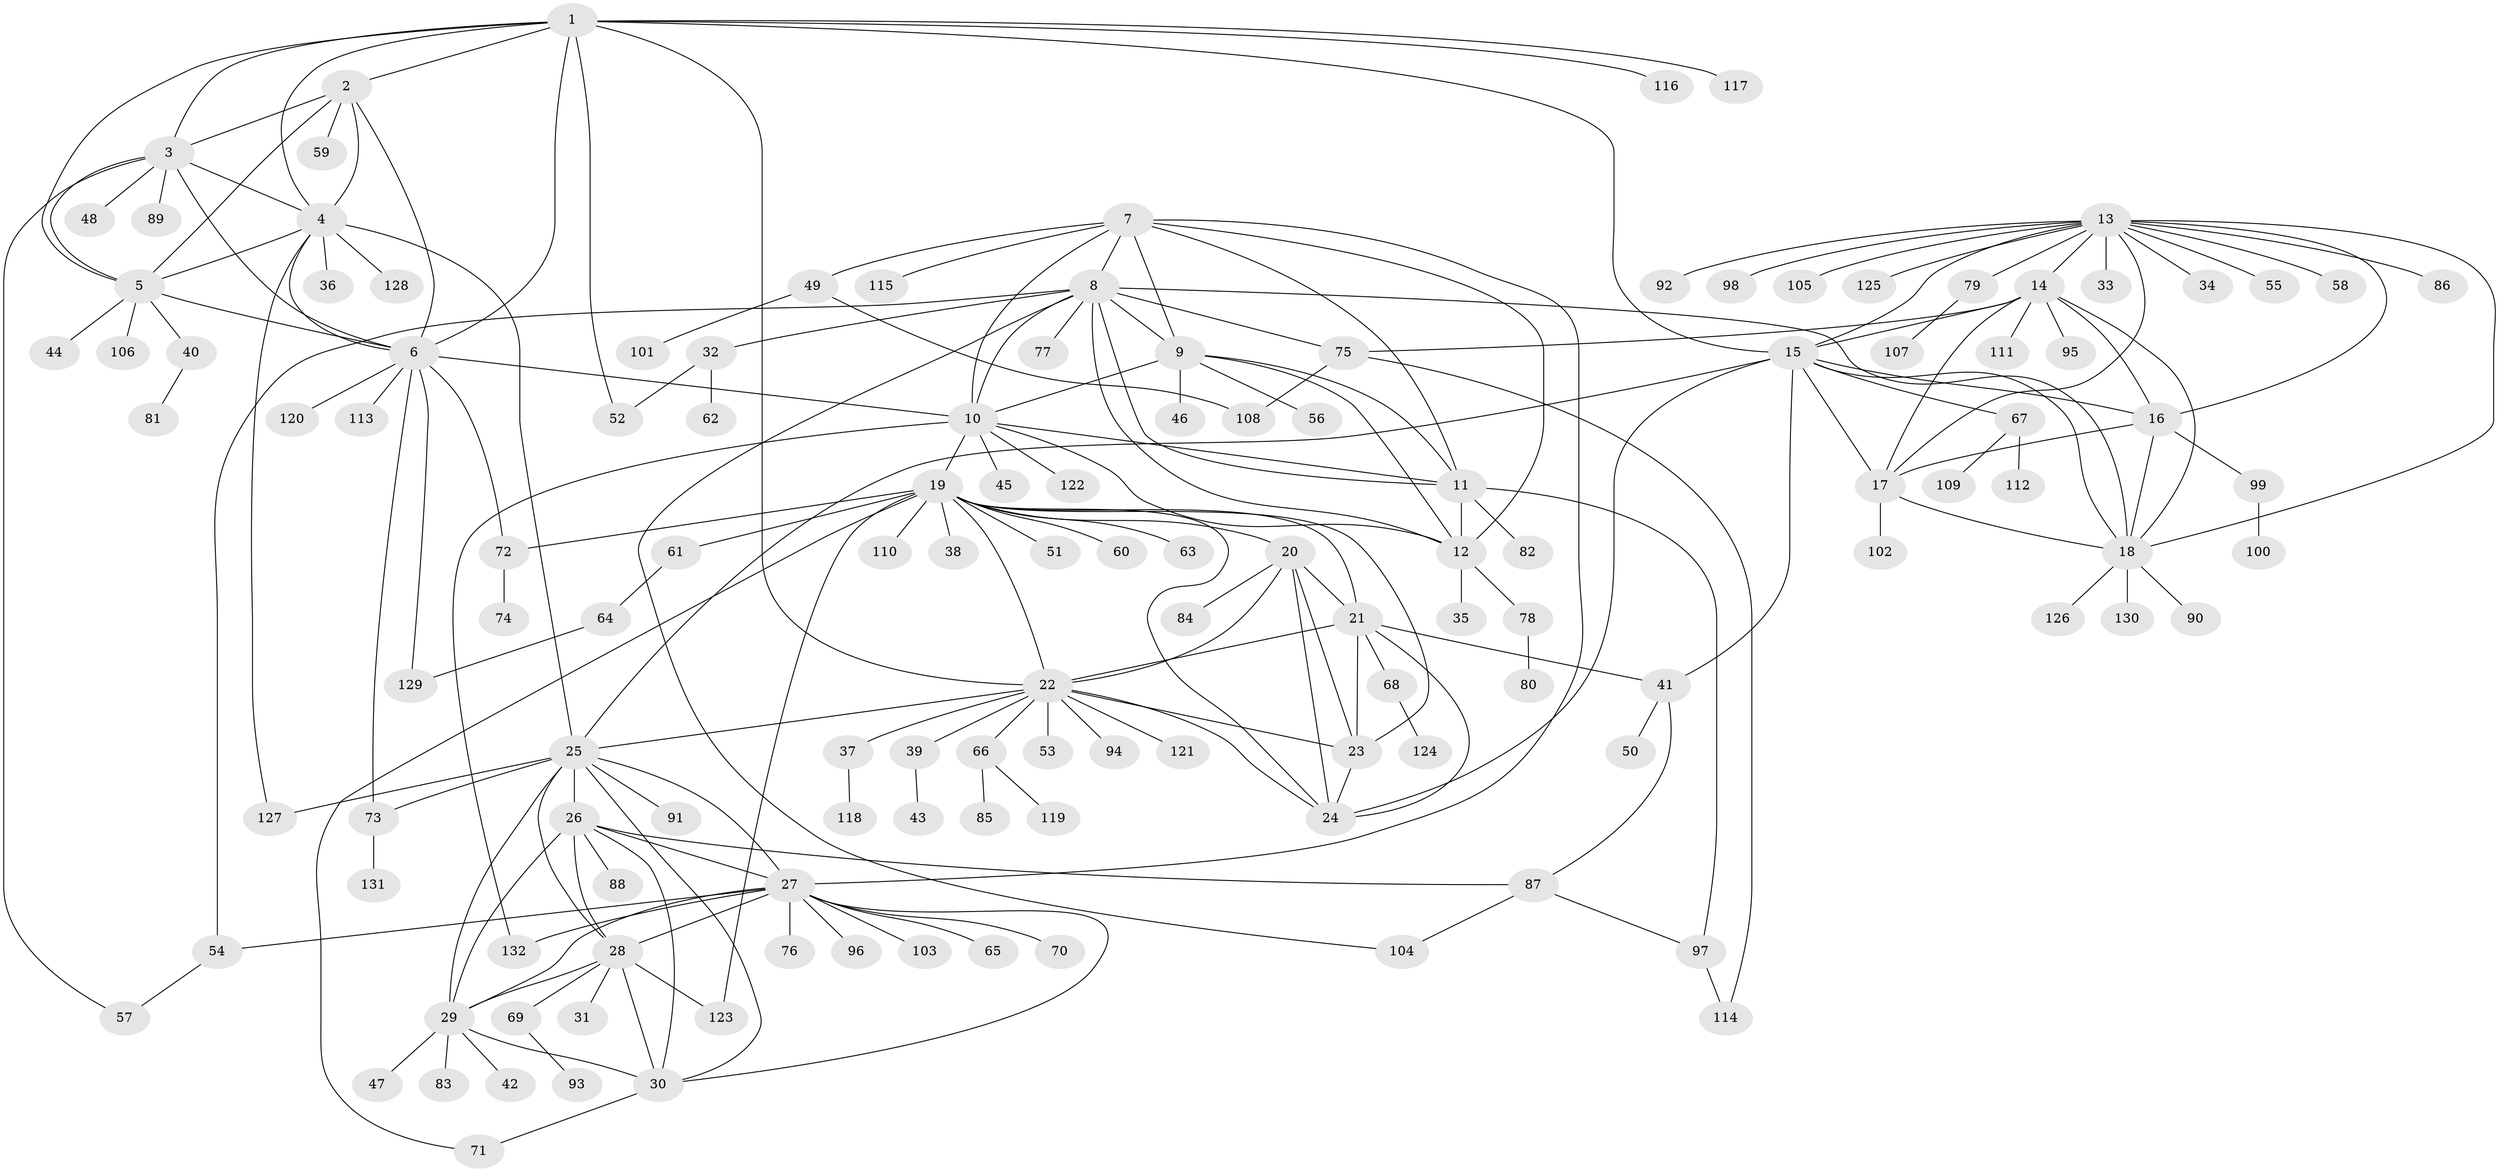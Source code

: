 // coarse degree distribution, {8: 0.05660377358490566, 5: 0.11320754716981132, 6: 0.1509433962264151, 7: 0.09433962264150944, 9: 0.018867924528301886, 10: 0.05660377358490566, 4: 0.05660377358490566, 3: 0.05660377358490566, 2: 0.18867924528301888, 1: 0.20754716981132076}
// Generated by graph-tools (version 1.1) at 2025/52/03/04/25 22:52:50]
// undirected, 132 vertices, 204 edges
graph export_dot {
  node [color=gray90,style=filled];
  1;
  2;
  3;
  4;
  5;
  6;
  7;
  8;
  9;
  10;
  11;
  12;
  13;
  14;
  15;
  16;
  17;
  18;
  19;
  20;
  21;
  22;
  23;
  24;
  25;
  26;
  27;
  28;
  29;
  30;
  31;
  32;
  33;
  34;
  35;
  36;
  37;
  38;
  39;
  40;
  41;
  42;
  43;
  44;
  45;
  46;
  47;
  48;
  49;
  50;
  51;
  52;
  53;
  54;
  55;
  56;
  57;
  58;
  59;
  60;
  61;
  62;
  63;
  64;
  65;
  66;
  67;
  68;
  69;
  70;
  71;
  72;
  73;
  74;
  75;
  76;
  77;
  78;
  79;
  80;
  81;
  82;
  83;
  84;
  85;
  86;
  87;
  88;
  89;
  90;
  91;
  92;
  93;
  94;
  95;
  96;
  97;
  98;
  99;
  100;
  101;
  102;
  103;
  104;
  105;
  106;
  107;
  108;
  109;
  110;
  111;
  112;
  113;
  114;
  115;
  116;
  117;
  118;
  119;
  120;
  121;
  122;
  123;
  124;
  125;
  126;
  127;
  128;
  129;
  130;
  131;
  132;
  1 -- 2;
  1 -- 3;
  1 -- 4;
  1 -- 5;
  1 -- 6;
  1 -- 15;
  1 -- 22;
  1 -- 52;
  1 -- 116;
  1 -- 117;
  2 -- 3;
  2 -- 4;
  2 -- 5;
  2 -- 6;
  2 -- 59;
  3 -- 4;
  3 -- 5;
  3 -- 6;
  3 -- 48;
  3 -- 57;
  3 -- 89;
  4 -- 5;
  4 -- 6;
  4 -- 25;
  4 -- 36;
  4 -- 127;
  4 -- 128;
  5 -- 6;
  5 -- 40;
  5 -- 44;
  5 -- 106;
  6 -- 10;
  6 -- 72;
  6 -- 73;
  6 -- 113;
  6 -- 120;
  6 -- 129;
  7 -- 8;
  7 -- 9;
  7 -- 10;
  7 -- 11;
  7 -- 12;
  7 -- 27;
  7 -- 49;
  7 -- 115;
  8 -- 9;
  8 -- 10;
  8 -- 11;
  8 -- 12;
  8 -- 18;
  8 -- 32;
  8 -- 54;
  8 -- 75;
  8 -- 77;
  8 -- 104;
  9 -- 10;
  9 -- 11;
  9 -- 12;
  9 -- 46;
  9 -- 56;
  10 -- 11;
  10 -- 12;
  10 -- 19;
  10 -- 45;
  10 -- 122;
  10 -- 132;
  11 -- 12;
  11 -- 82;
  11 -- 97;
  12 -- 35;
  12 -- 78;
  13 -- 14;
  13 -- 15;
  13 -- 16;
  13 -- 17;
  13 -- 18;
  13 -- 33;
  13 -- 34;
  13 -- 55;
  13 -- 58;
  13 -- 79;
  13 -- 86;
  13 -- 92;
  13 -- 98;
  13 -- 105;
  13 -- 125;
  14 -- 15;
  14 -- 16;
  14 -- 17;
  14 -- 18;
  14 -- 75;
  14 -- 95;
  14 -- 111;
  15 -- 16;
  15 -- 17;
  15 -- 18;
  15 -- 24;
  15 -- 25;
  15 -- 41;
  15 -- 67;
  16 -- 17;
  16 -- 18;
  16 -- 99;
  17 -- 18;
  17 -- 102;
  18 -- 90;
  18 -- 126;
  18 -- 130;
  19 -- 20;
  19 -- 21;
  19 -- 22;
  19 -- 23;
  19 -- 24;
  19 -- 38;
  19 -- 51;
  19 -- 60;
  19 -- 61;
  19 -- 63;
  19 -- 71;
  19 -- 72;
  19 -- 110;
  19 -- 123;
  20 -- 21;
  20 -- 22;
  20 -- 23;
  20 -- 24;
  20 -- 84;
  21 -- 22;
  21 -- 23;
  21 -- 24;
  21 -- 41;
  21 -- 68;
  22 -- 23;
  22 -- 24;
  22 -- 25;
  22 -- 37;
  22 -- 39;
  22 -- 53;
  22 -- 66;
  22 -- 94;
  22 -- 121;
  23 -- 24;
  25 -- 26;
  25 -- 27;
  25 -- 28;
  25 -- 29;
  25 -- 30;
  25 -- 73;
  25 -- 91;
  25 -- 127;
  26 -- 27;
  26 -- 28;
  26 -- 29;
  26 -- 30;
  26 -- 87;
  26 -- 88;
  27 -- 28;
  27 -- 29;
  27 -- 30;
  27 -- 54;
  27 -- 65;
  27 -- 70;
  27 -- 76;
  27 -- 96;
  27 -- 103;
  27 -- 132;
  28 -- 29;
  28 -- 30;
  28 -- 31;
  28 -- 69;
  28 -- 123;
  29 -- 30;
  29 -- 42;
  29 -- 47;
  29 -- 83;
  30 -- 71;
  32 -- 52;
  32 -- 62;
  37 -- 118;
  39 -- 43;
  40 -- 81;
  41 -- 50;
  41 -- 87;
  49 -- 101;
  49 -- 108;
  54 -- 57;
  61 -- 64;
  64 -- 129;
  66 -- 85;
  66 -- 119;
  67 -- 109;
  67 -- 112;
  68 -- 124;
  69 -- 93;
  72 -- 74;
  73 -- 131;
  75 -- 108;
  75 -- 114;
  78 -- 80;
  79 -- 107;
  87 -- 97;
  87 -- 104;
  97 -- 114;
  99 -- 100;
}
